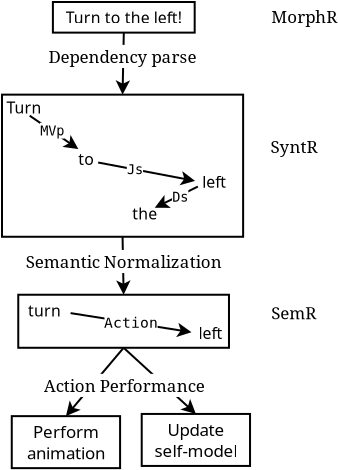 <?xml version="1.0" encoding="UTF-8"?>
<dia:diagram xmlns:dia="http://www.lysator.liu.se/~alla/dia/">
  <dia:layer name="Background" visible="true" active="true">
    <dia:group>
      <dia:object type="Standard - Line" version="0" id="O0">
        <dia:attribute name="obj_pos">
          <dia:point val="9.169,18.737"/>
        </dia:attribute>
        <dia:attribute name="obj_bb">
          <dia:rectangle val="6.212,18.666;9.239,22.241"/>
        </dia:attribute>
        <dia:attribute name="conn_endpoints">
          <dia:point val="9.169,18.737"/>
          <dia:point val="6.284,22.155"/>
        </dia:attribute>
        <dia:attribute name="numcp">
          <dia:int val="1"/>
        </dia:attribute>
        <dia:attribute name="end_arrow">
          <dia:enum val="22"/>
        </dia:attribute>
        <dia:attribute name="end_arrow_length">
          <dia:real val="0.5"/>
        </dia:attribute>
        <dia:attribute name="end_arrow_width">
          <dia:real val="0.5"/>
        </dia:attribute>
      </dia:object>
      <dia:object type="Standard - Line" version="0" id="O1">
        <dia:attribute name="obj_pos">
          <dia:point val="9.169,18.737"/>
        </dia:attribute>
        <dia:attribute name="obj_bb">
          <dia:rectangle val="9.098,18.666;12.865,22.12"/>
        </dia:attribute>
        <dia:attribute name="conn_endpoints">
          <dia:point val="9.169,18.737"/>
          <dia:point val="12.782,22.045"/>
        </dia:attribute>
        <dia:attribute name="numcp">
          <dia:int val="1"/>
        </dia:attribute>
        <dia:attribute name="end_arrow">
          <dia:enum val="22"/>
        </dia:attribute>
        <dia:attribute name="end_arrow_length">
          <dia:real val="0.5"/>
        </dia:attribute>
        <dia:attribute name="end_arrow_width">
          <dia:real val="0.5"/>
        </dia:attribute>
      </dia:object>
      <dia:object type="Standard - Line" version="0" id="O2">
        <dia:attribute name="obj_pos">
          <dia:point val="9.178,2.979"/>
        </dia:attribute>
        <dia:attribute name="obj_bb">
          <dia:rectangle val="8.766,2.928;9.49,6.191"/>
        </dia:attribute>
        <dia:attribute name="conn_endpoints">
          <dia:point val="9.178,2.979"/>
          <dia:point val="9.116,6.08"/>
        </dia:attribute>
        <dia:attribute name="numcp">
          <dia:int val="1"/>
        </dia:attribute>
        <dia:attribute name="end_arrow">
          <dia:enum val="22"/>
        </dia:attribute>
        <dia:attribute name="end_arrow_length">
          <dia:real val="0.5"/>
        </dia:attribute>
        <dia:attribute name="end_arrow_width">
          <dia:real val="0.5"/>
        </dia:attribute>
      </dia:object>
      <dia:object type="Standard - Text" version="1" id="O3">
        <dia:attribute name="obj_pos">
          <dia:point val="9.133,4.17"/>
        </dia:attribute>
        <dia:attribute name="obj_bb">
          <dia:rectangle val="5.151,3.677;13.116,4.664"/>
        </dia:attribute>
        <dia:attribute name="text">
          <dia:composite type="text">
            <dia:attribute name="string">
              <dia:string>#Dependency parse#</dia:string>
            </dia:attribute>
            <dia:attribute name="font">
              <dia:font family="serif" style="0" name="Times-Roman"/>
            </dia:attribute>
            <dia:attribute name="height">
              <dia:real val="1.058"/>
            </dia:attribute>
            <dia:attribute name="pos">
              <dia:point val="9.133,4.464"/>
            </dia:attribute>
            <dia:attribute name="color">
              <dia:color val="#000000"/>
            </dia:attribute>
            <dia:attribute name="alignment">
              <dia:enum val="1"/>
            </dia:attribute>
          </dia:composite>
        </dia:attribute>
        <dia:attribute name="valign">
          <dia:enum val="2"/>
        </dia:attribute>
        <dia:attribute name="fill_color">
          <dia:color val="#ffffff"/>
        </dia:attribute>
        <dia:attribute name="show_background">
          <dia:boolean val="true"/>
        </dia:attribute>
      </dia:object>
      <dia:group>
        <dia:object type="Standard - Box" version="0" id="O4">
          <dia:attribute name="obj_pos">
            <dia:point val="3.088,6.08"/>
          </dia:attribute>
          <dia:attribute name="obj_bb">
            <dia:rectangle val="3.038,6.03;15.194,13.236"/>
          </dia:attribute>
          <dia:attribute name="elem_corner">
            <dia:point val="3.088,6.08"/>
          </dia:attribute>
          <dia:attribute name="elem_width">
            <dia:real val="12.056"/>
          </dia:attribute>
          <dia:attribute name="elem_height">
            <dia:real val="7.106"/>
          </dia:attribute>
          <dia:attribute name="show_background">
            <dia:boolean val="true"/>
          </dia:attribute>
        </dia:object>
        <dia:group>
          <dia:object type="Standard - Text" version="1" id="O5">
            <dia:attribute name="obj_pos">
              <dia:point val="4.184,6.716"/>
            </dia:attribute>
            <dia:attribute name="obj_bb">
              <dia:rectangle val="3.347,6.255;5.02,7.177"/>
            </dia:attribute>
            <dia:attribute name="text">
              <dia:composite type="text">
                <dia:attribute name="string">
                  <dia:string>#Turn#</dia:string>
                </dia:attribute>
                <dia:attribute name="font">
                  <dia:font family="sans" style="0" name="Helvetica"/>
                </dia:attribute>
                <dia:attribute name="height">
                  <dia:real val="0.988"/>
                </dia:attribute>
                <dia:attribute name="pos">
                  <dia:point val="4.184,6.99"/>
                </dia:attribute>
                <dia:attribute name="color">
                  <dia:color val="#000000"/>
                </dia:attribute>
                <dia:attribute name="alignment">
                  <dia:enum val="1"/>
                </dia:attribute>
              </dia:composite>
            </dia:attribute>
            <dia:attribute name="valign">
              <dia:enum val="2"/>
            </dia:attribute>
          </dia:object>
          <dia:object type="Standard - Text" version="1" id="O6">
            <dia:attribute name="obj_pos">
              <dia:point val="7.295,9.297"/>
            </dia:attribute>
            <dia:attribute name="obj_bb">
              <dia:rectangle val="6.899,8.836;7.691,9.758"/>
            </dia:attribute>
            <dia:attribute name="text">
              <dia:composite type="text">
                <dia:attribute name="string">
                  <dia:string>#to#</dia:string>
                </dia:attribute>
                <dia:attribute name="font">
                  <dia:font family="sans" style="0" name="Helvetica"/>
                </dia:attribute>
                <dia:attribute name="height">
                  <dia:real val="0.988"/>
                </dia:attribute>
                <dia:attribute name="pos">
                  <dia:point val="7.295,9.571"/>
                </dia:attribute>
                <dia:attribute name="color">
                  <dia:color val="#000000"/>
                </dia:attribute>
                <dia:attribute name="alignment">
                  <dia:enum val="1"/>
                </dia:attribute>
              </dia:composite>
            </dia:attribute>
            <dia:attribute name="valign">
              <dia:enum val="2"/>
            </dia:attribute>
          </dia:object>
          <dia:object type="Standard - Line" version="0" id="O7">
            <dia:attribute name="obj_pos">
              <dia:point val="4.472,7.133"/>
            </dia:attribute>
            <dia:attribute name="obj_bb">
              <dia:rectangle val="4.403,7.064;6.998,8.871"/>
            </dia:attribute>
            <dia:attribute name="conn_endpoints">
              <dia:point val="4.472,7.133"/>
              <dia:point val="6.906,8.802"/>
            </dia:attribute>
            <dia:attribute name="numcp">
              <dia:int val="1"/>
            </dia:attribute>
            <dia:attribute name="end_arrow">
              <dia:enum val="22"/>
            </dia:attribute>
            <dia:attribute name="end_arrow_length">
              <dia:real val="0.5"/>
            </dia:attribute>
            <dia:attribute name="end_arrow_width">
              <dia:real val="0.5"/>
            </dia:attribute>
          </dia:object>
          <dia:object type="Standard - Text" version="1" id="O8">
            <dia:attribute name="obj_pos">
              <dia:point val="5.598,7.883"/>
            </dia:attribute>
            <dia:attribute name="obj_bb">
              <dia:rectangle val="4.987,7.488;6.209,8.278"/>
            </dia:attribute>
            <dia:attribute name="text">
              <dia:composite type="text">
                <dia:attribute name="string">
                  <dia:string>#MVp#</dia:string>
                </dia:attribute>
                <dia:attribute name="font">
                  <dia:font family="monospace" style="0" name="Courier"/>
                </dia:attribute>
                <dia:attribute name="height">
                  <dia:real val="0.847"/>
                </dia:attribute>
                <dia:attribute name="pos">
                  <dia:point val="5.598,8.118"/>
                </dia:attribute>
                <dia:attribute name="color">
                  <dia:color val="#000000"/>
                </dia:attribute>
                <dia:attribute name="alignment">
                  <dia:enum val="1"/>
                </dia:attribute>
              </dia:composite>
            </dia:attribute>
            <dia:attribute name="valign">
              <dia:enum val="2"/>
            </dia:attribute>
            <dia:attribute name="fill_color">
              <dia:color val="#ffffff"/>
            </dia:attribute>
            <dia:attribute name="show_background">
              <dia:boolean val="true"/>
            </dia:attribute>
          </dia:object>
          <dia:object type="Standard - Text" version="1" id="O9">
            <dia:attribute name="obj_pos">
              <dia:point val="13.694,10.428"/>
            </dia:attribute>
            <dia:attribute name="obj_bb">
              <dia:rectangle val="13.056,9.967;14.333,10.889"/>
            </dia:attribute>
            <dia:attribute name="text">
              <dia:composite type="text">
                <dia:attribute name="string">
                  <dia:string>#left#</dia:string>
                </dia:attribute>
                <dia:attribute name="font">
                  <dia:font family="sans" style="0" name="Helvetica"/>
                </dia:attribute>
                <dia:attribute name="height">
                  <dia:real val="0.988"/>
                </dia:attribute>
                <dia:attribute name="pos">
                  <dia:point val="13.694,10.702"/>
                </dia:attribute>
                <dia:attribute name="color">
                  <dia:color val="#000000"/>
                </dia:attribute>
                <dia:attribute name="alignment">
                  <dia:enum val="1"/>
                </dia:attribute>
              </dia:composite>
            </dia:attribute>
            <dia:attribute name="valign">
              <dia:enum val="2"/>
            </dia:attribute>
          </dia:object>
          <dia:object type="Standard - Line" version="0" id="O10">
            <dia:attribute name="obj_pos">
              <dia:point val="7.896,9.474"/>
            </dia:attribute>
            <dia:attribute name="obj_bb">
              <dia:rectangle val="7.837,9.415;12.849,10.634"/>
            </dia:attribute>
            <dia:attribute name="conn_endpoints">
              <dia:point val="7.896,9.474"/>
              <dia:point val="12.74,10.393"/>
            </dia:attribute>
            <dia:attribute name="numcp">
              <dia:int val="1"/>
            </dia:attribute>
            <dia:attribute name="end_arrow">
              <dia:enum val="22"/>
            </dia:attribute>
            <dia:attribute name="end_arrow_length">
              <dia:real val="0.5"/>
            </dia:attribute>
            <dia:attribute name="end_arrow_width">
              <dia:real val="0.5"/>
            </dia:attribute>
          </dia:object>
          <dia:object type="Standard - Text" version="1" id="O11">
            <dia:attribute name="obj_pos">
              <dia:point val="10.229,12.019"/>
            </dia:attribute>
            <dia:attribute name="obj_bb">
              <dia:rectangle val="9.582,11.558;10.877,12.48"/>
            </dia:attribute>
            <dia:attribute name="text">
              <dia:composite type="text">
                <dia:attribute name="string">
                  <dia:string>#the#</dia:string>
                </dia:attribute>
                <dia:attribute name="font">
                  <dia:font family="sans" style="0" name="Helvetica"/>
                </dia:attribute>
                <dia:attribute name="height">
                  <dia:real val="0.988"/>
                </dia:attribute>
                <dia:attribute name="pos">
                  <dia:point val="10.229,12.293"/>
                </dia:attribute>
                <dia:attribute name="color">
                  <dia:color val="#000000"/>
                </dia:attribute>
                <dia:attribute name="alignment">
                  <dia:enum val="1"/>
                </dia:attribute>
              </dia:composite>
            </dia:attribute>
            <dia:attribute name="valign">
              <dia:enum val="2"/>
            </dia:attribute>
          </dia:object>
          <dia:object type="Standard - Line" version="0" id="O12">
            <dia:attribute name="obj_pos">
              <dia:point val="12.881,10.676"/>
            </dia:attribute>
            <dia:attribute name="obj_bb">
              <dia:rectangle val="10.624,10.609;12.948,11.81"/>
            </dia:attribute>
            <dia:attribute name="conn_endpoints">
              <dia:point val="12.881,10.676"/>
              <dia:point val="10.724,11.736"/>
            </dia:attribute>
            <dia:attribute name="numcp">
              <dia:int val="1"/>
            </dia:attribute>
            <dia:attribute name="end_arrow">
              <dia:enum val="22"/>
            </dia:attribute>
            <dia:attribute name="end_arrow_length">
              <dia:real val="0.5"/>
            </dia:attribute>
            <dia:attribute name="end_arrow_width">
              <dia:real val="0.5"/>
            </dia:attribute>
          </dia:object>
          <dia:object type="Standard - Text" version="1" id="O13">
            <dia:attribute name="obj_pos">
              <dia:point val="11.997,11.206"/>
            </dia:attribute>
            <dia:attribute name="obj_bb">
              <dia:rectangle val="11.59,10.811;12.405,11.601"/>
            </dia:attribute>
            <dia:attribute name="text">
              <dia:composite type="text">
                <dia:attribute name="string">
                  <dia:string>#Ds#</dia:string>
                </dia:attribute>
                <dia:attribute name="font">
                  <dia:font family="monospace" style="0" name="Courier"/>
                </dia:attribute>
                <dia:attribute name="height">
                  <dia:real val="0.847"/>
                </dia:attribute>
                <dia:attribute name="pos">
                  <dia:point val="11.997,11.441"/>
                </dia:attribute>
                <dia:attribute name="color">
                  <dia:color val="#000000"/>
                </dia:attribute>
                <dia:attribute name="alignment">
                  <dia:enum val="1"/>
                </dia:attribute>
              </dia:composite>
            </dia:attribute>
            <dia:attribute name="valign">
              <dia:enum val="2"/>
            </dia:attribute>
            <dia:attribute name="fill_color">
              <dia:color val="#ffffff"/>
            </dia:attribute>
            <dia:attribute name="show_background">
              <dia:boolean val="true"/>
            </dia:attribute>
          </dia:object>
          <dia:object type="Standard - Text" version="1" id="O14">
            <dia:attribute name="obj_pos">
              <dia:point val="9.734,9.827"/>
            </dia:attribute>
            <dia:attribute name="obj_bb">
              <dia:rectangle val="9.327,9.432;10.142,10.222"/>
            </dia:attribute>
            <dia:attribute name="text">
              <dia:composite type="text">
                <dia:attribute name="string">
                  <dia:string>#Js#</dia:string>
                </dia:attribute>
                <dia:attribute name="font">
                  <dia:font family="monospace" style="0" name="Courier"/>
                </dia:attribute>
                <dia:attribute name="height">
                  <dia:real val="0.847"/>
                </dia:attribute>
                <dia:attribute name="pos">
                  <dia:point val="9.734,10.062"/>
                </dia:attribute>
                <dia:attribute name="color">
                  <dia:color val="#000000"/>
                </dia:attribute>
                <dia:attribute name="alignment">
                  <dia:enum val="1"/>
                </dia:attribute>
              </dia:composite>
            </dia:attribute>
            <dia:attribute name="valign">
              <dia:enum val="2"/>
            </dia:attribute>
            <dia:attribute name="fill_color">
              <dia:color val="#ffffff"/>
            </dia:attribute>
            <dia:attribute name="show_background">
              <dia:boolean val="true"/>
            </dia:attribute>
          </dia:object>
        </dia:group>
      </dia:group>
      <dia:group>
        <dia:object type="Standard - Box" version="0" id="O15">
          <dia:attribute name="obj_pos">
            <dia:point val="3.901,16.085"/>
          </dia:attribute>
          <dia:attribute name="obj_bb">
            <dia:rectangle val="3.851,16.035;14.487,18.787"/>
          </dia:attribute>
          <dia:attribute name="elem_corner">
            <dia:point val="3.901,16.085"/>
          </dia:attribute>
          <dia:attribute name="elem_width">
            <dia:real val="10.536"/>
          </dia:attribute>
          <dia:attribute name="elem_height">
            <dia:real val="2.652"/>
          </dia:attribute>
          <dia:attribute name="show_background">
            <dia:boolean val="true"/>
          </dia:attribute>
        </dia:object>
        <dia:group>
          <dia:object type="Standard - Text" version="1" id="O16">
            <dia:attribute name="obj_pos">
              <dia:point val="5.209,16.863"/>
            </dia:attribute>
            <dia:attribute name="obj_bb">
              <dia:rectangle val="4.399,16.402;6.019,17.324"/>
            </dia:attribute>
            <dia:attribute name="text">
              <dia:composite type="text">
                <dia:attribute name="string">
                  <dia:string>#turn#</dia:string>
                </dia:attribute>
                <dia:attribute name="font">
                  <dia:font family="sans" style="0" name="Helvetica"/>
                </dia:attribute>
                <dia:attribute name="height">
                  <dia:real val="0.988"/>
                </dia:attribute>
                <dia:attribute name="pos">
                  <dia:point val="5.209,17.137"/>
                </dia:attribute>
                <dia:attribute name="color">
                  <dia:color val="#000000"/>
                </dia:attribute>
                <dia:attribute name="alignment">
                  <dia:enum val="1"/>
                </dia:attribute>
              </dia:composite>
            </dia:attribute>
            <dia:attribute name="valign">
              <dia:enum val="2"/>
            </dia:attribute>
          </dia:object>
          <dia:object type="Standard - Text" version="1" id="O17">
            <dia:attribute name="obj_pos">
              <dia:point val="13.517,17.994"/>
            </dia:attribute>
            <dia:attribute name="obj_bb">
              <dia:rectangle val="12.879,17.533;14.156,18.456"/>
            </dia:attribute>
            <dia:attribute name="text">
              <dia:composite type="text">
                <dia:attribute name="string">
                  <dia:string>#left#</dia:string>
                </dia:attribute>
                <dia:attribute name="font">
                  <dia:font family="sans" style="0" name="Helvetica"/>
                </dia:attribute>
                <dia:attribute name="height">
                  <dia:real val="0.988"/>
                </dia:attribute>
                <dia:attribute name="pos">
                  <dia:point val="13.517,18.268"/>
                </dia:attribute>
                <dia:attribute name="color">
                  <dia:color val="#000000"/>
                </dia:attribute>
                <dia:attribute name="alignment">
                  <dia:enum val="1"/>
                </dia:attribute>
              </dia:composite>
            </dia:attribute>
            <dia:attribute name="valign">
              <dia:enum val="2"/>
            </dia:attribute>
          </dia:object>
          <dia:object type="Standard - Line" version="0" id="O18">
            <dia:attribute name="obj_pos">
              <dia:point val="6.517,17.004"/>
            </dia:attribute>
            <dia:attribute name="obj_bb">
              <dia:rectangle val="6.46,16.947;12.673,18.221"/>
            </dia:attribute>
            <dia:attribute name="conn_endpoints">
              <dia:point val="6.517,17.004"/>
              <dia:point val="12.563,17.959"/>
            </dia:attribute>
            <dia:attribute name="numcp">
              <dia:int val="1"/>
            </dia:attribute>
            <dia:attribute name="end_arrow">
              <dia:enum val="22"/>
            </dia:attribute>
            <dia:attribute name="end_arrow_length">
              <dia:real val="0.5"/>
            </dia:attribute>
            <dia:attribute name="end_arrow_width">
              <dia:real val="0.5"/>
            </dia:attribute>
          </dia:object>
          <dia:object type="Standard - Text" version="1" id="O19">
            <dia:attribute name="obj_pos">
              <dia:point val="9.54,17.482"/>
            </dia:attribute>
            <dia:attribute name="obj_bb">
              <dia:rectangle val="8.212,17.053;10.867,17.91"/>
            </dia:attribute>
            <dia:attribute name="text">
              <dia:composite type="text">
                <dia:attribute name="string">
                  <dia:string>#Action#</dia:string>
                </dia:attribute>
                <dia:attribute name="font">
                  <dia:font family="monospace" style="0" name="Courier"/>
                </dia:attribute>
                <dia:attribute name="height">
                  <dia:real val="0.917"/>
                </dia:attribute>
                <dia:attribute name="pos">
                  <dia:point val="9.54,17.735"/>
                </dia:attribute>
                <dia:attribute name="color">
                  <dia:color val="#000000"/>
                </dia:attribute>
                <dia:attribute name="alignment">
                  <dia:enum val="1"/>
                </dia:attribute>
              </dia:composite>
            </dia:attribute>
            <dia:attribute name="valign">
              <dia:enum val="2"/>
            </dia:attribute>
            <dia:attribute name="fill_color">
              <dia:color val="#ffffff"/>
            </dia:attribute>
            <dia:attribute name="show_background">
              <dia:boolean val="true"/>
            </dia:attribute>
            <dia:connections>
              <dia:connection handle="0" to="O18" connection="0"/>
            </dia:connections>
          </dia:object>
        </dia:group>
      </dia:group>
      <dia:object type="Standard - Line" version="0" id="O20">
        <dia:attribute name="obj_pos">
          <dia:point val="9.116,13.186"/>
        </dia:attribute>
        <dia:attribute name="obj_bb">
          <dia:rectangle val="8.796,13.135;9.519,16.197"/>
        </dia:attribute>
        <dia:attribute name="conn_endpoints">
          <dia:point val="9.116,13.186"/>
          <dia:point val="9.169,16.085"/>
        </dia:attribute>
        <dia:attribute name="numcp">
          <dia:int val="1"/>
        </dia:attribute>
        <dia:attribute name="end_arrow">
          <dia:enum val="22"/>
        </dia:attribute>
        <dia:attribute name="end_arrow_length">
          <dia:real val="0.5"/>
        </dia:attribute>
        <dia:attribute name="end_arrow_width">
          <dia:real val="0.5"/>
        </dia:attribute>
      </dia:object>
      <dia:object type="Standard - Text" version="1" id="O21">
        <dia:attribute name="obj_pos">
          <dia:point val="9.169,14.423"/>
        </dia:attribute>
        <dia:attribute name="obj_bb">
          <dia:rectangle val="3.966,13.893;14.396,14.954"/>
        </dia:attribute>
        <dia:attribute name="text">
          <dia:composite type="text">
            <dia:attribute name="string">
              <dia:string>#Semantic Normalization#</dia:string>
            </dia:attribute>
            <dia:attribute name="font">
              <dia:font family="serif" style="0" name="Times-Roman"/>
            </dia:attribute>
            <dia:attribute name="height">
              <dia:real val="1.058"/>
            </dia:attribute>
            <dia:attribute name="pos">
              <dia:point val="9.169,14.705"/>
            </dia:attribute>
            <dia:attribute name="color">
              <dia:color val="#000000"/>
            </dia:attribute>
            <dia:attribute name="alignment">
              <dia:enum val="1"/>
            </dia:attribute>
          </dia:composite>
        </dia:attribute>
        <dia:attribute name="valign">
          <dia:enum val="2"/>
        </dia:attribute>
        <dia:attribute name="fill_color">
          <dia:color val="#ffffff"/>
        </dia:attribute>
        <dia:attribute name="show_background">
          <dia:boolean val="true"/>
        </dia:attribute>
      </dia:object>
      <dia:group>
        <dia:object type="Standard - Box" version="0" id="O22">
          <dia:attribute name="obj_pos">
            <dia:point val="3.576,22.155"/>
          </dia:attribute>
          <dia:attribute name="obj_bb">
            <dia:rectangle val="3.526,22.105;9.042,24.805"/>
          </dia:attribute>
          <dia:attribute name="elem_corner">
            <dia:point val="3.576,22.155"/>
          </dia:attribute>
          <dia:attribute name="elem_width">
            <dia:real val="5.416"/>
          </dia:attribute>
          <dia:attribute name="elem_height">
            <dia:real val="2.6"/>
          </dia:attribute>
          <dia:attribute name="show_background">
            <dia:boolean val="true"/>
          </dia:attribute>
        </dia:object>
        <dia:object type="Standard - Text" version="1" id="O23">
          <dia:attribute name="obj_pos">
            <dia:point val="6.284,23.455"/>
          </dia:attribute>
          <dia:attribute name="obj_bb">
            <dia:rectangle val="4.154,22.432;8.414,24.478"/>
          </dia:attribute>
          <dia:attribute name="text">
            <dia:composite type="text">
              <dia:attribute name="string">
                <dia:string>#Perform
animation#</dia:string>
              </dia:attribute>
              <dia:attribute name="font">
                <dia:font family="sans" style="0" name="Helvetica"/>
              </dia:attribute>
              <dia:attribute name="height">
                <dia:real val="1.058"/>
              </dia:attribute>
              <dia:attribute name="pos">
                <dia:point val="6.284,23.22"/>
              </dia:attribute>
              <dia:attribute name="color">
                <dia:color val="#000000"/>
              </dia:attribute>
              <dia:attribute name="alignment">
                <dia:enum val="1"/>
              </dia:attribute>
            </dia:composite>
          </dia:attribute>
          <dia:attribute name="valign">
            <dia:enum val="2"/>
          </dia:attribute>
          <dia:connections>
            <dia:connection handle="0" to="O22" connection="8"/>
          </dia:connections>
        </dia:object>
      </dia:group>
      <dia:group>
        <dia:object type="Standard - Box" version="0" id="O24">
          <dia:attribute name="obj_pos">
            <dia:point val="10.074,22.045"/>
          </dia:attribute>
          <dia:attribute name="obj_bb">
            <dia:rectangle val="10.024,21.995;15.54,24.695"/>
          </dia:attribute>
          <dia:attribute name="elem_corner">
            <dia:point val="10.074,22.045"/>
          </dia:attribute>
          <dia:attribute name="elem_width">
            <dia:real val="5.416"/>
          </dia:attribute>
          <dia:attribute name="elem_height">
            <dia:real val="2.6"/>
          </dia:attribute>
          <dia:attribute name="show_background">
            <dia:boolean val="true"/>
          </dia:attribute>
        </dia:object>
        <dia:object type="Standard - Text" version="1" id="O25">
          <dia:attribute name="obj_pos">
            <dia:point val="12.782,23.345"/>
          </dia:attribute>
          <dia:attribute name="obj_bb">
            <dia:rectangle val="10.59,22.322;14.975,24.368"/>
          </dia:attribute>
          <dia:attribute name="text">
            <dia:composite type="text">
              <dia:attribute name="string">
                <dia:string>#Update
self-model#</dia:string>
              </dia:attribute>
              <dia:attribute name="font">
                <dia:font family="sans" style="0" name="Helvetica"/>
              </dia:attribute>
              <dia:attribute name="height">
                <dia:real val="1.058"/>
              </dia:attribute>
              <dia:attribute name="pos">
                <dia:point val="12.782,23.109"/>
              </dia:attribute>
              <dia:attribute name="color">
                <dia:color val="#000000"/>
              </dia:attribute>
              <dia:attribute name="alignment">
                <dia:enum val="1"/>
              </dia:attribute>
            </dia:composite>
          </dia:attribute>
          <dia:attribute name="valign">
            <dia:enum val="2"/>
          </dia:attribute>
          <dia:connections>
            <dia:connection handle="0" to="O24" connection="8"/>
          </dia:connections>
        </dia:object>
      </dia:group>
      <dia:object type="Standard - Text" version="1" id="O26">
        <dia:attribute name="obj_pos">
          <dia:point val="9.204,20.619"/>
        </dia:attribute>
        <dia:attribute name="obj_bb">
          <dia:rectangle val="4.947,20.089;13.486,21.15"/>
        </dia:attribute>
        <dia:attribute name="text">
          <dia:composite type="text">
            <dia:attribute name="string">
              <dia:string>#Action Performance#</dia:string>
            </dia:attribute>
            <dia:attribute name="font">
              <dia:font family="serif" style="0" name="Times-Roman"/>
            </dia:attribute>
            <dia:attribute name="height">
              <dia:real val="1.058"/>
            </dia:attribute>
            <dia:attribute name="pos">
              <dia:point val="9.204,20.901"/>
            </dia:attribute>
            <dia:attribute name="color">
              <dia:color val="#000000"/>
            </dia:attribute>
            <dia:attribute name="alignment">
              <dia:enum val="1"/>
            </dia:attribute>
          </dia:composite>
        </dia:attribute>
        <dia:attribute name="valign">
          <dia:enum val="2"/>
        </dia:attribute>
        <dia:attribute name="fill_color">
          <dia:color val="#ffffff"/>
        </dia:attribute>
        <dia:attribute name="show_background">
          <dia:boolean val="true"/>
        </dia:attribute>
      </dia:object>
      <dia:group>
        <dia:object type="Standard - Box" version="0" id="O27">
          <dia:attribute name="obj_pos">
            <dia:point val="5.633,1.448"/>
          </dia:attribute>
          <dia:attribute name="obj_bb">
            <dia:rectangle val="5.583,1.398;12.772,3.029"/>
          </dia:attribute>
          <dia:attribute name="elem_corner">
            <dia:point val="5.633,1.448"/>
          </dia:attribute>
          <dia:attribute name="elem_width">
            <dia:real val="7.089"/>
          </dia:attribute>
          <dia:attribute name="elem_height">
            <dia:real val="1.531"/>
          </dia:attribute>
          <dia:attribute name="show_background">
            <dia:boolean val="true"/>
          </dia:attribute>
        </dia:object>
        <dia:object type="Standard - Text" version="1" id="O28">
          <dia:attribute name="obj_pos">
            <dia:point val="9.178,2.214"/>
          </dia:attribute>
          <dia:attribute name="obj_bb">
            <dia:rectangle val="6.125,1.718;12.253,2.709"/>
          </dia:attribute>
          <dia:attribute name="text">
            <dia:composite type="text">
              <dia:attribute name="string">
                <dia:string>#Turn to the left!#</dia:string>
              </dia:attribute>
              <dia:attribute name="font">
                <dia:font family="sans" style="0" name="Helvetica"/>
              </dia:attribute>
              <dia:attribute name="height">
                <dia:real val="0.988"/>
              </dia:attribute>
              <dia:attribute name="pos">
                <dia:point val="9.178,2.476"/>
              </dia:attribute>
              <dia:attribute name="color">
                <dia:color val="#000000"/>
              </dia:attribute>
              <dia:attribute name="alignment">
                <dia:enum val="1"/>
              </dia:attribute>
            </dia:composite>
          </dia:attribute>
          <dia:attribute name="valign">
            <dia:enum val="2"/>
          </dia:attribute>
          <dia:connections>
            <dia:connection handle="0" to="O27" connection="8"/>
          </dia:connections>
        </dia:object>
      </dia:group>
      <dia:object type="Standard - Text" version="1" id="O29">
        <dia:attribute name="obj_pos">
          <dia:point val="16.55,2.494"/>
        </dia:attribute>
        <dia:attribute name="obj_bb">
          <dia:rectangle val="16.55,1.707;20.057,2.694"/>
        </dia:attribute>
        <dia:attribute name="text">
          <dia:composite type="text">
            <dia:attribute name="string">
              <dia:string>#MorphR#</dia:string>
            </dia:attribute>
            <dia:attribute name="font">
              <dia:font family="serif" style="0" name="Times-Roman"/>
            </dia:attribute>
            <dia:attribute name="height">
              <dia:real val="1.058"/>
            </dia:attribute>
            <dia:attribute name="pos">
              <dia:point val="16.55,2.494"/>
            </dia:attribute>
            <dia:attribute name="color">
              <dia:color val="#000000"/>
            </dia:attribute>
            <dia:attribute name="alignment">
              <dia:enum val="0"/>
            </dia:attribute>
          </dia:composite>
        </dia:attribute>
        <dia:attribute name="valign">
          <dia:enum val="3"/>
        </dia:attribute>
      </dia:object>
      <dia:object type="Standard - Text" version="1" id="O30">
        <dia:attribute name="obj_pos">
          <dia:point val="16.515,8.999"/>
        </dia:attribute>
        <dia:attribute name="obj_bb">
          <dia:rectangle val="16.515,8.212;19.095,9.2"/>
        </dia:attribute>
        <dia:attribute name="text">
          <dia:composite type="text">
            <dia:attribute name="string">
              <dia:string>#SyntR#</dia:string>
            </dia:attribute>
            <dia:attribute name="font">
              <dia:font family="serif" style="0" name="Times-Roman"/>
            </dia:attribute>
            <dia:attribute name="height">
              <dia:real val="1.058"/>
            </dia:attribute>
            <dia:attribute name="pos">
              <dia:point val="16.515,8.999"/>
            </dia:attribute>
            <dia:attribute name="color">
              <dia:color val="#000000"/>
            </dia:attribute>
            <dia:attribute name="alignment">
              <dia:enum val="0"/>
            </dia:attribute>
          </dia:composite>
        </dia:attribute>
        <dia:attribute name="valign">
          <dia:enum val="3"/>
        </dia:attribute>
      </dia:object>
      <dia:object type="Standard - Text" version="1" id="O31">
        <dia:attribute name="obj_pos">
          <dia:point val="16.55,17.308"/>
        </dia:attribute>
        <dia:attribute name="obj_bb">
          <dia:rectangle val="16.55,16.52;19.07,17.508"/>
        </dia:attribute>
        <dia:attribute name="text">
          <dia:composite type="text">
            <dia:attribute name="string">
              <dia:string>#SemR#</dia:string>
            </dia:attribute>
            <dia:attribute name="font">
              <dia:font family="serif" style="0" name="Times-Roman"/>
            </dia:attribute>
            <dia:attribute name="height">
              <dia:real val="1.058"/>
            </dia:attribute>
            <dia:attribute name="pos">
              <dia:point val="16.55,17.308"/>
            </dia:attribute>
            <dia:attribute name="color">
              <dia:color val="#000000"/>
            </dia:attribute>
            <dia:attribute name="alignment">
              <dia:enum val="0"/>
            </dia:attribute>
          </dia:composite>
        </dia:attribute>
        <dia:attribute name="valign">
          <dia:enum val="3"/>
        </dia:attribute>
      </dia:object>
    </dia:group>
  </dia:layer>
</dia:diagram>
